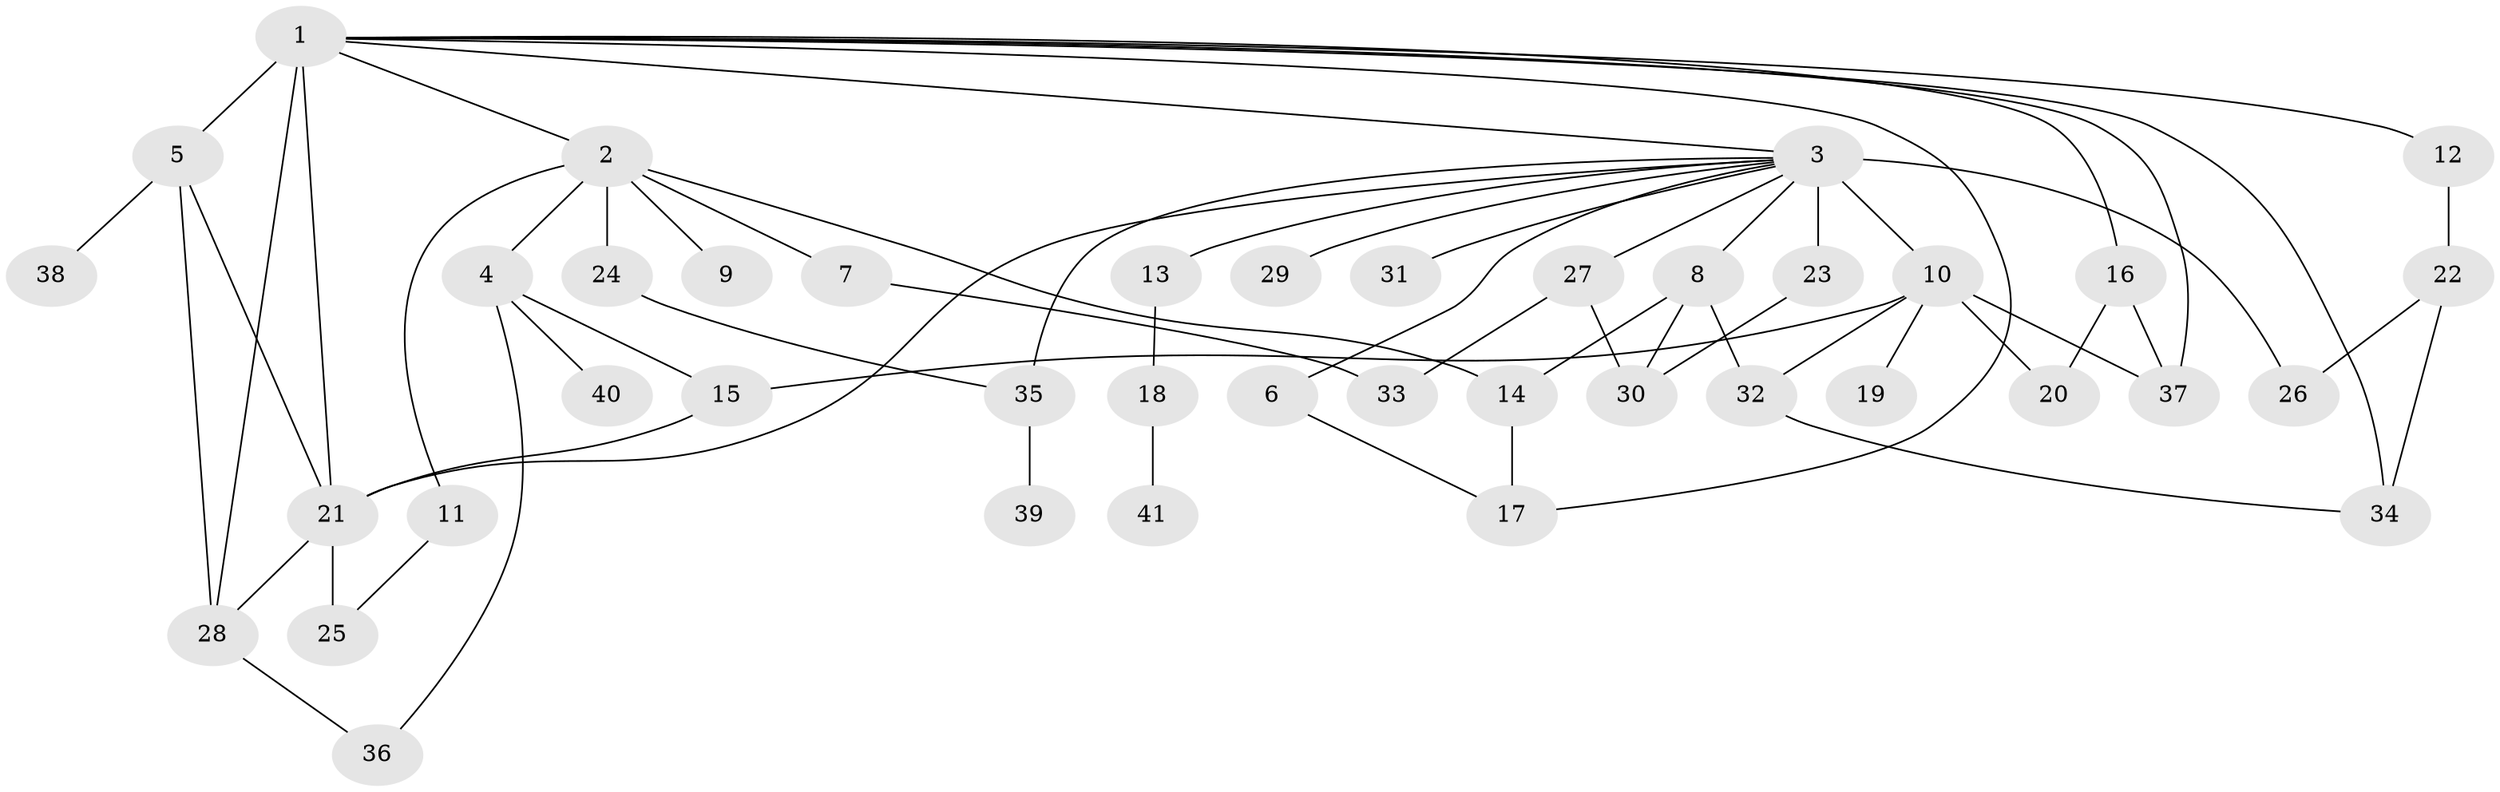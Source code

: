 // original degree distribution, {20: 0.007692307692307693, 10: 0.015384615384615385, 21: 0.007692307692307693, 8: 0.015384615384615385, 1: 0.5, 4: 0.08461538461538462, 3: 0.046153846153846156, 6: 0.023076923076923078, 5: 0.03076923076923077, 2: 0.2692307692307692}
// Generated by graph-tools (version 1.1) at 2025/50/03/04/25 22:50:42]
// undirected, 41 vertices, 62 edges
graph export_dot {
  node [color=gray90,style=filled];
  1;
  2;
  3;
  4;
  5;
  6;
  7;
  8;
  9;
  10;
  11;
  12;
  13;
  14;
  15;
  16;
  17;
  18;
  19;
  20;
  21;
  22;
  23;
  24;
  25;
  26;
  27;
  28;
  29;
  30;
  31;
  32;
  33;
  34;
  35;
  36;
  37;
  38;
  39;
  40;
  41;
  1 -- 2 [weight=1.0];
  1 -- 3 [weight=1.0];
  1 -- 5 [weight=7.0];
  1 -- 12 [weight=1.0];
  1 -- 16 [weight=1.0];
  1 -- 17 [weight=1.0];
  1 -- 21 [weight=1.0];
  1 -- 28 [weight=1.0];
  1 -- 34 [weight=1.0];
  1 -- 37 [weight=1.0];
  2 -- 4 [weight=1.0];
  2 -- 7 [weight=1.0];
  2 -- 9 [weight=1.0];
  2 -- 11 [weight=1.0];
  2 -- 14 [weight=1.0];
  2 -- 24 [weight=2.0];
  3 -- 6 [weight=1.0];
  3 -- 8 [weight=1.0];
  3 -- 10 [weight=1.0];
  3 -- 13 [weight=1.0];
  3 -- 21 [weight=1.0];
  3 -- 23 [weight=2.0];
  3 -- 26 [weight=7.0];
  3 -- 27 [weight=1.0];
  3 -- 29 [weight=1.0];
  3 -- 31 [weight=1.0];
  3 -- 35 [weight=1.0];
  4 -- 15 [weight=1.0];
  4 -- 36 [weight=1.0];
  4 -- 40 [weight=1.0];
  5 -- 21 [weight=1.0];
  5 -- 28 [weight=1.0];
  5 -- 38 [weight=1.0];
  6 -- 17 [weight=1.0];
  7 -- 33 [weight=1.0];
  8 -- 14 [weight=1.0];
  8 -- 30 [weight=2.0];
  8 -- 32 [weight=1.0];
  10 -- 15 [weight=1.0];
  10 -- 19 [weight=1.0];
  10 -- 20 [weight=1.0];
  10 -- 32 [weight=2.0];
  10 -- 37 [weight=1.0];
  11 -- 25 [weight=1.0];
  12 -- 22 [weight=1.0];
  13 -- 18 [weight=3.0];
  14 -- 17 [weight=1.0];
  15 -- 21 [weight=2.0];
  16 -- 20 [weight=1.0];
  16 -- 37 [weight=3.0];
  18 -- 41 [weight=1.0];
  21 -- 25 [weight=6.0];
  21 -- 28 [weight=1.0];
  22 -- 26 [weight=2.0];
  22 -- 34 [weight=1.0];
  23 -- 30 [weight=1.0];
  24 -- 35 [weight=1.0];
  27 -- 30 [weight=1.0];
  27 -- 33 [weight=1.0];
  28 -- 36 [weight=1.0];
  32 -- 34 [weight=1.0];
  35 -- 39 [weight=1.0];
}
